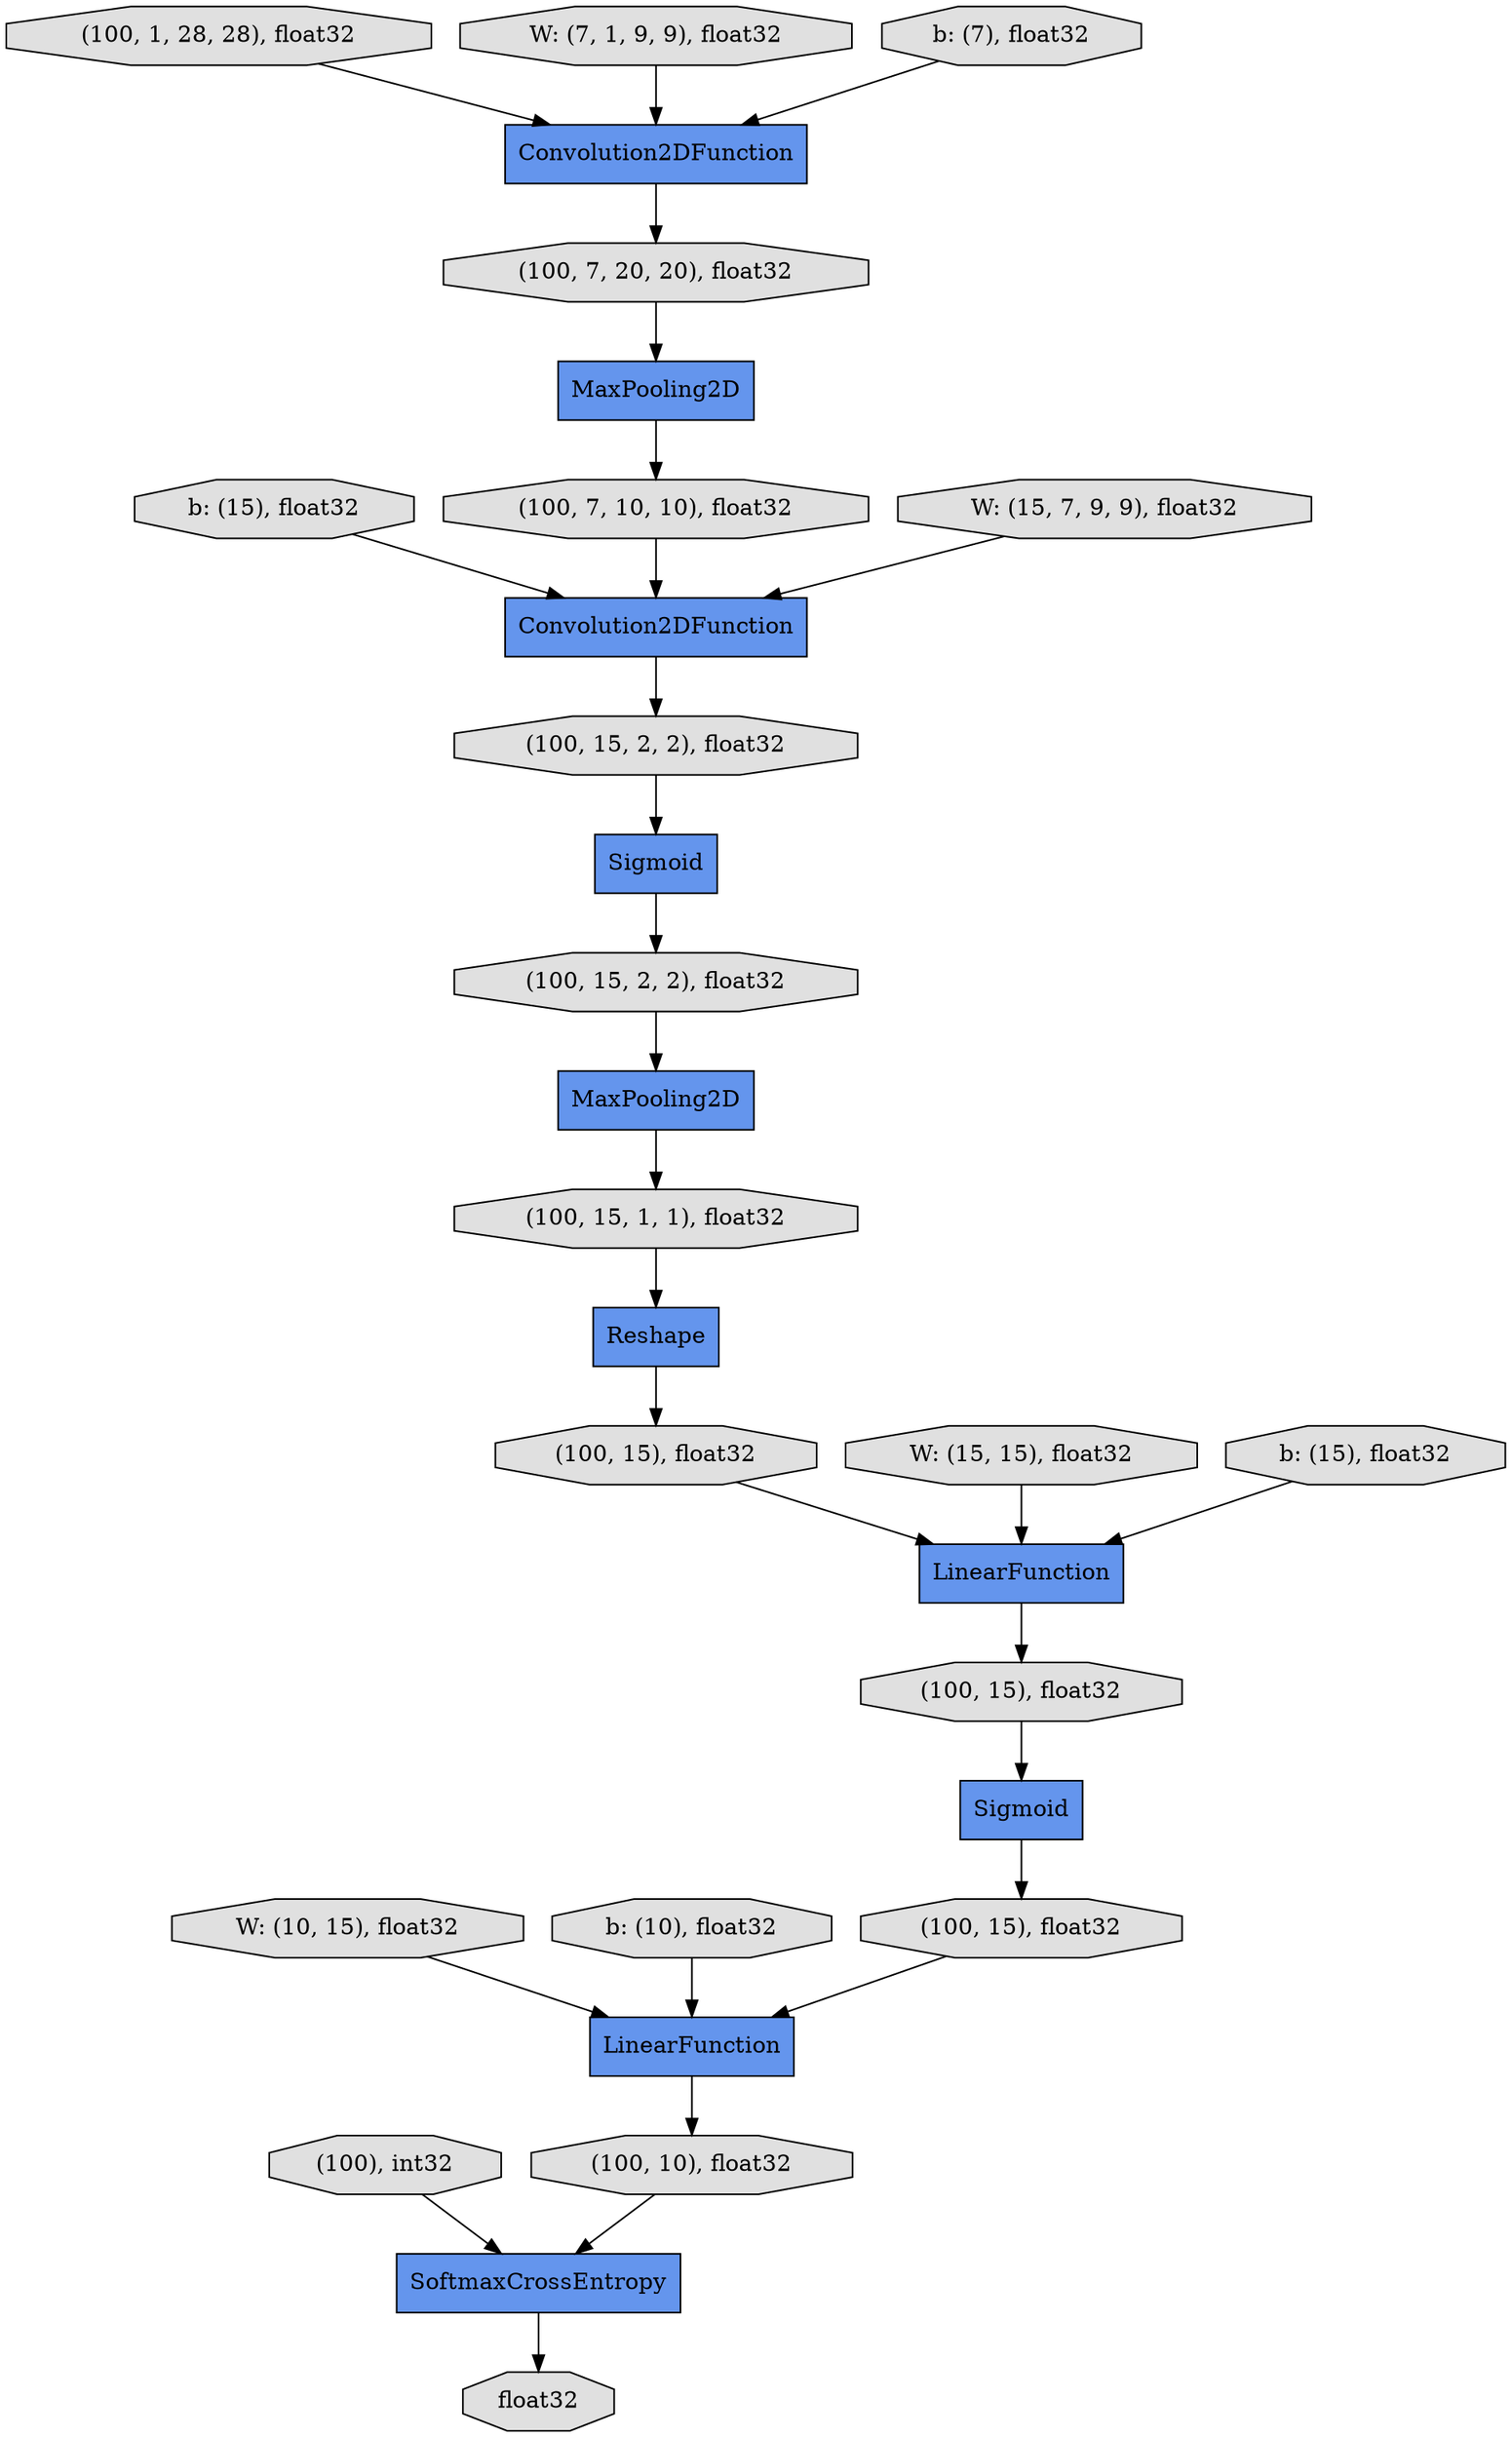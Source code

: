 digraph graphname{rankdir=TB;2471702272040 [label="Sigmoid",shape="record",fillcolor="#6495ED",style="filled"];2471702038624 [label="b: (15), float32",shape="octagon",fillcolor="#E0E0E0",style="filled"];2471677575352 [label="Sigmoid",shape="record",fillcolor="#6495ED",style="filled"];2471702270136 [label="Convolution2DFunction",shape="record",fillcolor="#6495ED",style="filled"];2471675263184 [label="Convolution2DFunction",shape="record",fillcolor="#6495ED",style="filled"];2471702270248 [label="MaxPooling2D",shape="record",fillcolor="#6495ED",style="filled"];2471702270360 [label="(100, 1, 28, 28), float32",shape="octagon",fillcolor="#E0E0E0",style="filled"];2471702272432 [label="(100, 15), float32",shape="octagon",fillcolor="#E0E0E0",style="filled"];2471702272488 [label="LinearFunction",shape="record",fillcolor="#6495ED",style="filled"];2471702270528 [label="(100, 15, 2, 2), float32",shape="octagon",fillcolor="#E0E0E0",style="filled"];2471702039128 [label="W: (15, 15), float32",shape="octagon",fillcolor="#E0E0E0",style="filled"];2471702272656 [label="(100, 15), float32",shape="octagon",fillcolor="#E0E0E0",style="filled"];2471702270640 [label="(100, 7, 20, 20), float32",shape="octagon",fillcolor="#E0E0E0",style="filled"];2471702272712 [label="SoftmaxCrossEntropy",shape="record",fillcolor="#6495ED",style="filled"];2471702272824 [label="LinearFunction",shape="record",fillcolor="#6495ED",style="filled"];2471702039464 [label="b: (15), float32",shape="octagon",fillcolor="#E0E0E0",style="filled"];2471702272936 [label="(100, 15), float32",shape="octagon",fillcolor="#E0E0E0",style="filled"];2471702273104 [label="(100, 10), float32",shape="octagon",fillcolor="#E0E0E0",style="filled"];2471150572656 [label="(100, 7, 10, 10), float32",shape="octagon",fillcolor="#E0E0E0",style="filled"];2471398612104 [label="W: (7, 1, 9, 9), float32",shape="octagon",fillcolor="#E0E0E0",style="filled"];2471702273272 [label="(100), int32",shape="octagon",fillcolor="#E0E0E0",style="filled"];2471702039968 [label="W: (10, 15), float32",shape="octagon",fillcolor="#E0E0E0",style="filled"];2471702271480 [label="(100, 15, 2, 2), float32",shape="octagon",fillcolor="#E0E0E0",style="filled"];2471702271592 [label="Reshape",shape="record",fillcolor="#6495ED",style="filled"];2471702038120 [label="b: (7), float32",shape="octagon",fillcolor="#E0E0E0",style="filled"];2471675307680 [label="MaxPooling2D",shape="record",fillcolor="#6495ED",style="filled"];2471702040304 [label="b: (10), float32",shape="octagon",fillcolor="#E0E0E0",style="filled"];2471702273888 [label="float32",shape="octagon",fillcolor="#E0E0E0",style="filled"];2471702038400 [label="W: (15, 7, 9, 9), float32",shape="octagon",fillcolor="#E0E0E0",style="filled"];2471702271928 [label="(100, 15, 1, 1), float32",shape="octagon",fillcolor="#E0E0E0",style="filled"];2471702272656 -> 2471702272040;2471702272488 -> 2471702272656;2471398612104 -> 2471702270136;2471702040304 -> 2471702272824;2471702039968 -> 2471702272824;2471702272712 -> 2471702273888;2471702270136 -> 2471702270640;2471702038120 -> 2471702270136;2471675263184 -> 2471702270528;2471150572656 -> 2471675263184;2471702270248 -> 2471150572656;2471675307680 -> 2471702271928;2471702272936 -> 2471702272824;2471702271480 -> 2471675307680;2471702273272 -> 2471702272712;2471702039128 -> 2471702272488;2471702270360 -> 2471702270136;2471702273104 -> 2471702272712;2471702271928 -> 2471702271592;2471702272824 -> 2471702273104;2471702271592 -> 2471702272432;2471702270640 -> 2471702270248;2471677575352 -> 2471702271480;2471702039464 -> 2471702272488;2471702038400 -> 2471675263184;2471702272432 -> 2471702272488;2471702038624 -> 2471675263184;2471702270528 -> 2471677575352;2471702272040 -> 2471702272936;}